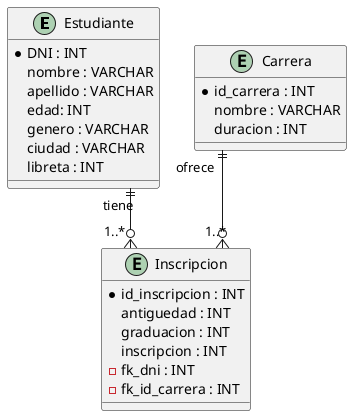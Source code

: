 @startuml der
' Archivo: model_erd.wsd
' Diagrama ER con notación Information Engineering

skinparam linetype ortho
skinparam entityAttributeIconSize 0

' Definición de entidades con atributos (clave primaria marcada con *)
entity Estudiante {
  * DNI : INT
    nombre : VARCHAR
    apellido : VARCHAR
    edad: INT
    genero : VARCHAR
    ciudad : VARCHAR
    libreta : INT
}

entity Carrera {
  * id_carrera : INT
    nombre : VARCHAR
    duracion : INT
}

entity Inscripcion {
  * id_inscripcion : INT
    antiguedad : INT
    graduacion : INT
    inscripcion : INT
  - fk_dni : INT
  -  fk_id_carrera : INT

}

' Relaciones con cardinalidades IE:
Estudiante ||--o{ Inscripcion : "tiene" "1..*"
Carrera ||--o{ Inscripcion : "ofrece" "1..*"
@enduml
